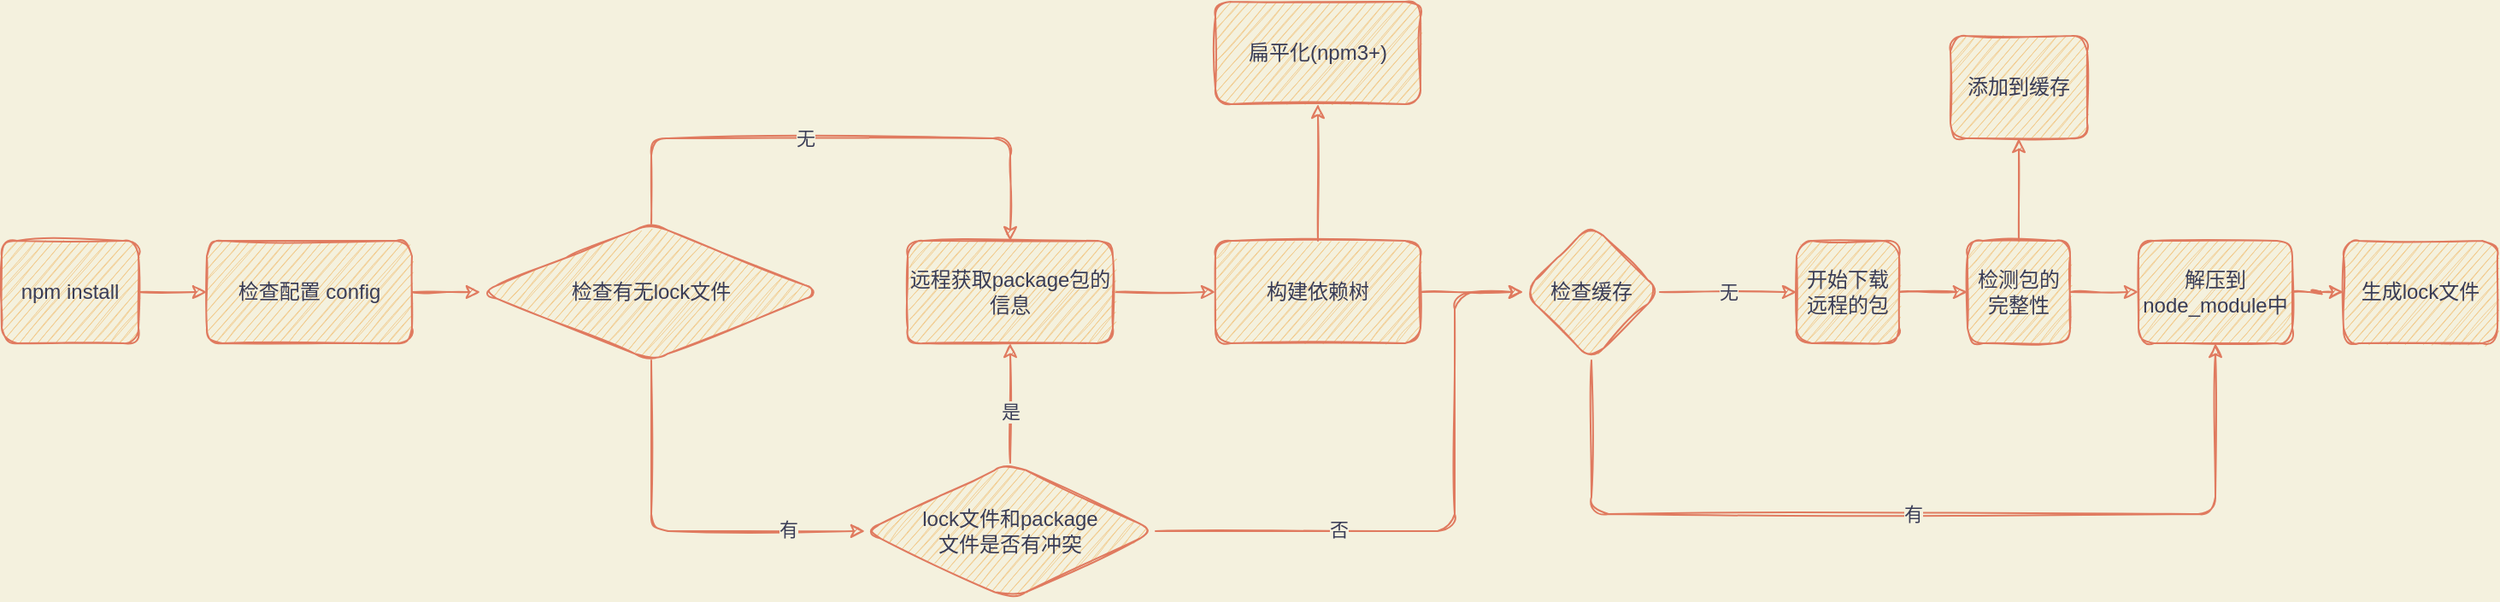 <mxfile>
    <diagram id="188Gv9xk3CXN0ATiyRlP" name="第 1 页">
        <mxGraphModel dx="1989" dy="1814" grid="1" gridSize="10" guides="1" tooltips="1" connect="1" arrows="1" fold="1" page="1" pageScale="1" pageWidth="400" pageHeight="600" background="#F4F1DE" math="0" shadow="0">
            <root>
                <mxCell id="0"/>
                <mxCell id="1" parent="0"/>
                <mxCell id="4" value="" style="edgeStyle=orthogonalEdgeStyle;orthogonalLoop=1;jettySize=auto;html=1;labelBackgroundColor=#F4F1DE;strokeColor=#E07A5F;fontColor=#393C56;sketch=1;" parent="1" source="2" target="3" edge="1">
                    <mxGeometry relative="1" as="geometry"/>
                </mxCell>
                <mxCell id="2" value="npm install" style="whiteSpace=wrap;html=1;fillColor=#F2CC8F;strokeColor=#E07A5F;fontColor=#393C56;rounded=1;sketch=1;" parent="1" vertex="1">
                    <mxGeometry x="90" y="250" width="80" height="60" as="geometry"/>
                </mxCell>
                <mxCell id="6" value="" style="edgeStyle=orthogonalEdgeStyle;orthogonalLoop=1;jettySize=auto;html=1;labelBackgroundColor=#F4F1DE;strokeColor=#E07A5F;fontColor=#393C56;sketch=1;" parent="1" source="3" target="5" edge="1">
                    <mxGeometry relative="1" as="geometry"/>
                </mxCell>
                <mxCell id="3" value="检查配置 config" style="whiteSpace=wrap;html=1;fillColor=#F2CC8F;strokeColor=#E07A5F;fontColor=#393C56;rounded=1;sketch=1;" parent="1" vertex="1">
                    <mxGeometry x="210" y="250" width="120" height="60" as="geometry"/>
                </mxCell>
                <mxCell id="11" style="edgeStyle=orthogonalEdgeStyle;orthogonalLoop=1;jettySize=auto;html=1;exitX=0.5;exitY=0;exitDx=0;exitDy=0;entryX=0.5;entryY=0;entryDx=0;entryDy=0;labelBackgroundColor=#F4F1DE;strokeColor=#E07A5F;fontColor=#393C56;sketch=1;" parent="1" source="5" target="9" edge="1">
                    <mxGeometry relative="1" as="geometry">
                        <Array as="points">
                            <mxPoint x="470" y="190"/>
                            <mxPoint x="680" y="190"/>
                        </Array>
                    </mxGeometry>
                </mxCell>
                <mxCell id="22" value="无" style="edgeLabel;html=1;align=center;verticalAlign=middle;resizable=0;points=[];labelBackgroundColor=#F4F1DE;fontColor=#393C56;rounded=1;sketch=1;" parent="11" vertex="1" connectable="0">
                    <mxGeometry relative="1" as="geometry">
                        <mxPoint x="-20" as="offset"/>
                    </mxGeometry>
                </mxCell>
                <mxCell id="14" style="edgeStyle=orthogonalEdgeStyle;orthogonalLoop=1;jettySize=auto;html=1;exitX=0.5;exitY=1;exitDx=0;exitDy=0;labelBackgroundColor=#F4F1DE;strokeColor=#E07A5F;fontColor=#393C56;sketch=1;" parent="1" source="5" target="16" edge="1">
                    <mxGeometry relative="1" as="geometry">
                        <mxPoint x="650" y="440" as="targetPoint"/>
                        <Array as="points">
                            <mxPoint x="470" y="420"/>
                        </Array>
                    </mxGeometry>
                </mxCell>
                <mxCell id="15" value="有" style="edgeLabel;html=1;align=center;verticalAlign=middle;resizable=0;points=[];labelBackgroundColor=#F4F1DE;fontColor=#393C56;rounded=1;sketch=1;" parent="14" vertex="1" connectable="0">
                    <mxGeometry x="0.6" y="1" relative="1" as="geometry">
                        <mxPoint as="offset"/>
                    </mxGeometry>
                </mxCell>
                <mxCell id="5" value="检查有无lock文件" style="rhombus;whiteSpace=wrap;html=1;fillColor=#F2CC8F;strokeColor=#E07A5F;fontColor=#393C56;rounded=1;sketch=1;" parent="1" vertex="1">
                    <mxGeometry x="370" y="240" width="200" height="80" as="geometry"/>
                </mxCell>
                <mxCell id="24" value="" style="edgeStyle=orthogonalEdgeStyle;orthogonalLoop=1;jettySize=auto;html=1;labelBackgroundColor=#F4F1DE;strokeColor=#E07A5F;fontColor=#393C56;sketch=1;" parent="1" source="9" target="23" edge="1">
                    <mxGeometry relative="1" as="geometry"/>
                </mxCell>
                <mxCell id="9" value="远程获取package包的信息" style="whiteSpace=wrap;html=1;fillColor=#F2CC8F;strokeColor=#E07A5F;fontColor=#393C56;rounded=1;sketch=1;" parent="1" vertex="1">
                    <mxGeometry x="620" y="250" width="120" height="60" as="geometry"/>
                </mxCell>
                <mxCell id="19" value="" style="edgeStyle=orthogonalEdgeStyle;orthogonalLoop=1;jettySize=auto;html=1;labelBackgroundColor=#F4F1DE;strokeColor=#E07A5F;fontColor=#393C56;sketch=1;" parent="1" source="16" target="9" edge="1">
                    <mxGeometry relative="1" as="geometry"/>
                </mxCell>
                <mxCell id="20" value="是" style="edgeLabel;html=1;align=center;verticalAlign=middle;resizable=0;points=[];labelBackgroundColor=#F4F1DE;fontColor=#393C56;rounded=1;sketch=1;" parent="19" vertex="1" connectable="0">
                    <mxGeometry x="0.114" y="-2" relative="1" as="geometry">
                        <mxPoint x="-2" y="9" as="offset"/>
                    </mxGeometry>
                </mxCell>
                <mxCell id="37" style="edgeStyle=orthogonalEdgeStyle;orthogonalLoop=1;jettySize=auto;html=1;entryX=0;entryY=0.5;entryDx=0;entryDy=0;labelBackgroundColor=#F4F1DE;strokeColor=#E07A5F;fontColor=#393C56;sketch=1;" parent="1" source="16" target="27" edge="1">
                    <mxGeometry relative="1" as="geometry">
                        <mxPoint x="960" y="290" as="targetPoint"/>
                        <Array as="points">
                            <mxPoint x="940" y="420"/>
                            <mxPoint x="940" y="280"/>
                        </Array>
                    </mxGeometry>
                </mxCell>
                <mxCell id="38" value="否" style="edgeLabel;html=1;align=center;verticalAlign=middle;resizable=0;points=[];labelBackgroundColor=#F4F1DE;fontColor=#393C56;rounded=1;sketch=1;" parent="37" vertex="1" connectable="0">
                    <mxGeometry x="-0.397" y="1" relative="1" as="geometry">
                        <mxPoint as="offset"/>
                    </mxGeometry>
                </mxCell>
                <mxCell id="16" value="lock文件和package&lt;br&gt;文件是否有冲突" style="rhombus;whiteSpace=wrap;html=1;fillColor=#F2CC8F;strokeColor=#E07A5F;fontColor=#393C56;rounded=1;sketch=1;" parent="1" vertex="1">
                    <mxGeometry x="595" y="380" width="170" height="80" as="geometry"/>
                </mxCell>
                <mxCell id="26" value="" style="edgeStyle=orthogonalEdgeStyle;orthogonalLoop=1;jettySize=auto;html=1;labelBackgroundColor=#F4F1DE;strokeColor=#E07A5F;fontColor=#393C56;sketch=1;" parent="1" source="23" target="25" edge="1">
                    <mxGeometry relative="1" as="geometry"/>
                </mxCell>
                <mxCell id="28" value="" style="edgeStyle=orthogonalEdgeStyle;orthogonalLoop=1;jettySize=auto;html=1;labelBackgroundColor=#F4F1DE;strokeColor=#E07A5F;fontColor=#393C56;sketch=1;" parent="1" source="23" target="27" edge="1">
                    <mxGeometry relative="1" as="geometry"/>
                </mxCell>
                <mxCell id="23" value="构建依赖树" style="whiteSpace=wrap;html=1;fillColor=#F2CC8F;strokeColor=#E07A5F;fontColor=#393C56;rounded=1;sketch=1;" parent="1" vertex="1">
                    <mxGeometry x="800" y="250" width="120" height="60" as="geometry"/>
                </mxCell>
                <mxCell id="25" value="扁平化(npm3+)" style="whiteSpace=wrap;html=1;fillColor=#F2CC8F;strokeColor=#E07A5F;fontColor=#393C56;rounded=1;sketch=1;" parent="1" vertex="1">
                    <mxGeometry x="800" y="110" width="120" height="60" as="geometry"/>
                </mxCell>
                <mxCell id="39" value="无" style="edgeStyle=orthogonalEdgeStyle;orthogonalLoop=1;jettySize=auto;html=1;exitX=1;exitY=0.5;exitDx=0;exitDy=0;labelBackgroundColor=#F4F1DE;strokeColor=#E07A5F;fontColor=#393C56;sketch=1;" parent="1" source="27" target="29" edge="1">
                    <mxGeometry relative="1" as="geometry"/>
                </mxCell>
                <mxCell id="51" value="有" style="edgeStyle=orthogonalEdgeStyle;orthogonalLoop=1;jettySize=auto;html=1;exitX=0.5;exitY=1;exitDx=0;exitDy=0;entryX=0.5;entryY=1;entryDx=0;entryDy=0;labelBackgroundColor=#F4F1DE;strokeColor=#E07A5F;fontColor=#393C56;sketch=1;" parent="1" source="27" target="47" edge="1">
                    <mxGeometry relative="1" as="geometry">
                        <Array as="points">
                            <mxPoint x="1020" y="410"/>
                            <mxPoint x="1385" y="410"/>
                        </Array>
                    </mxGeometry>
                </mxCell>
                <mxCell id="27" value="检查缓存" style="rhombus;whiteSpace=wrap;html=1;fillColor=#F2CC8F;strokeColor=#E07A5F;fontColor=#393C56;rounded=1;sketch=1;" parent="1" vertex="1">
                    <mxGeometry x="980" y="240" width="80" height="80" as="geometry"/>
                </mxCell>
                <mxCell id="44" value="" style="edgeStyle=orthogonalEdgeStyle;orthogonalLoop=1;jettySize=auto;html=1;labelBackgroundColor=#F4F1DE;strokeColor=#E07A5F;fontColor=#393C56;sketch=1;" parent="1" source="29" target="43" edge="1">
                    <mxGeometry relative="1" as="geometry"/>
                </mxCell>
                <mxCell id="29" value="开始下载远程的包" style="whiteSpace=wrap;html=1;fillColor=#F2CC8F;strokeColor=#E07A5F;fontColor=#393C56;rounded=1;sketch=1;" parent="1" vertex="1">
                    <mxGeometry x="1140" y="250" width="60" height="60" as="geometry"/>
                </mxCell>
                <mxCell id="46" value="" style="edgeStyle=orthogonalEdgeStyle;orthogonalLoop=1;jettySize=auto;html=1;labelBackgroundColor=#F4F1DE;strokeColor=#E07A5F;fontColor=#393C56;sketch=1;" parent="1" source="43" target="45" edge="1">
                    <mxGeometry relative="1" as="geometry"/>
                </mxCell>
                <mxCell id="48" value="" style="edgeStyle=orthogonalEdgeStyle;orthogonalLoop=1;jettySize=auto;html=1;labelBackgroundColor=#F4F1DE;strokeColor=#E07A5F;fontColor=#393C56;sketch=1;" parent="1" source="43" target="47" edge="1">
                    <mxGeometry relative="1" as="geometry"/>
                </mxCell>
                <mxCell id="43" value="检测包的完整性" style="whiteSpace=wrap;html=1;fillColor=#F2CC8F;strokeColor=#E07A5F;fontColor=#393C56;rounded=1;sketch=1;" parent="1" vertex="1">
                    <mxGeometry x="1240" y="250" width="60" height="60" as="geometry"/>
                </mxCell>
                <mxCell id="45" value="添加到缓存" style="whiteSpace=wrap;html=1;fillColor=#F2CC8F;strokeColor=#E07A5F;fontColor=#393C56;rounded=1;sketch=1;" parent="1" vertex="1">
                    <mxGeometry x="1230" y="130" width="80" height="60" as="geometry"/>
                </mxCell>
                <mxCell id="50" value="" style="edgeStyle=orthogonalEdgeStyle;orthogonalLoop=1;jettySize=auto;html=1;labelBackgroundColor=#F4F1DE;strokeColor=#E07A5F;fontColor=#393C56;sketch=1;" parent="1" source="47" target="49" edge="1">
                    <mxGeometry relative="1" as="geometry"/>
                </mxCell>
                <mxCell id="47" value="解压到node_module中" style="whiteSpace=wrap;html=1;fillColor=#F2CC8F;strokeColor=#E07A5F;fontColor=#393C56;rounded=1;sketch=1;" parent="1" vertex="1">
                    <mxGeometry x="1340" y="250" width="90" height="60" as="geometry"/>
                </mxCell>
                <mxCell id="49" value="生成lock文件" style="whiteSpace=wrap;html=1;fillColor=#F2CC8F;strokeColor=#E07A5F;fontColor=#393C56;rounded=1;sketch=1;" parent="1" vertex="1">
                    <mxGeometry x="1460" y="250" width="90" height="60" as="geometry"/>
                </mxCell>
            </root>
        </mxGraphModel>
    </diagram>
</mxfile>